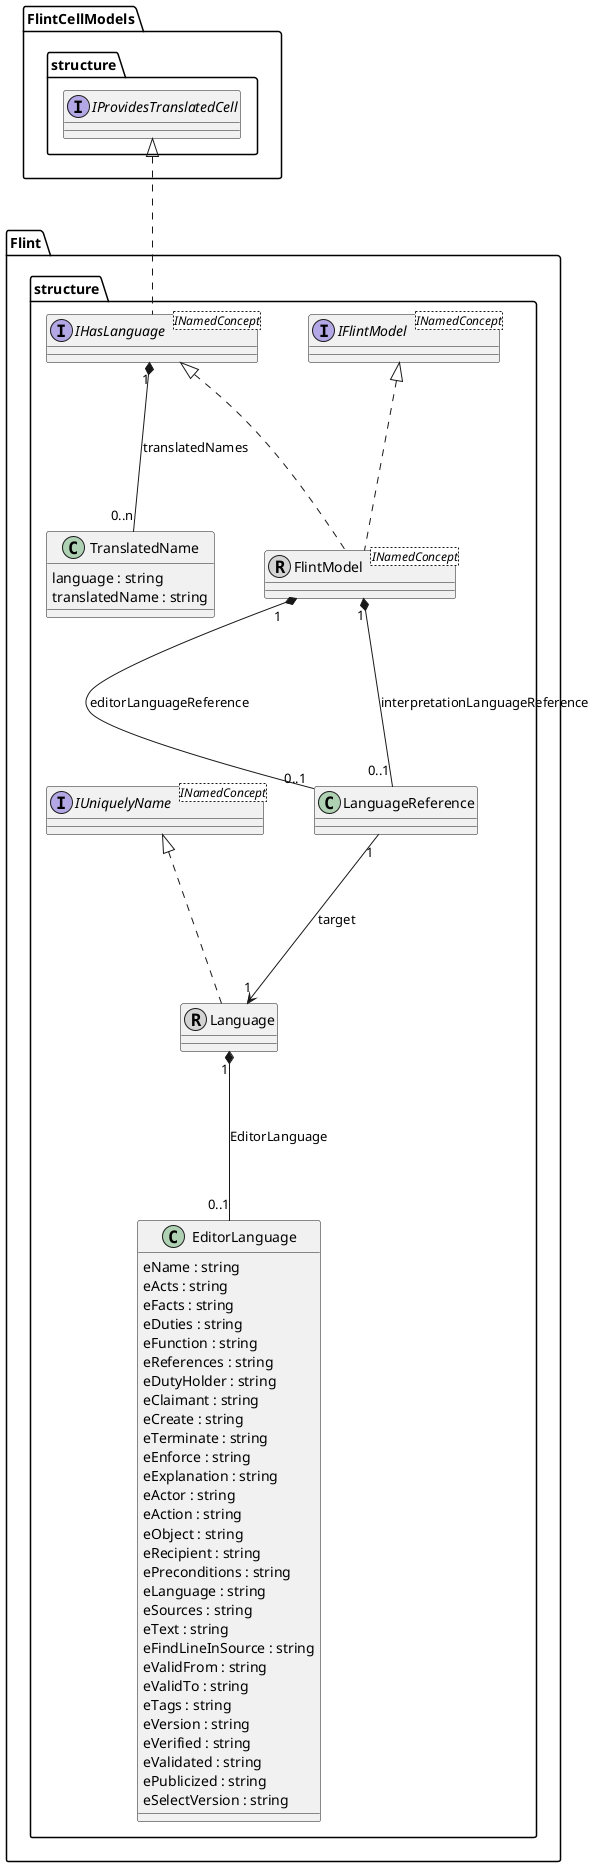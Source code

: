 @startuml FlintModel-Model
skinparam nodesep 50
skinparam ranksep 150

interface "Flint.structure.IFlintModel" <INamedConcept>
interface "Flint.structure.IHasLanguage" <INamedConcept>
interface "FlintCellModels.structure.IProvidesTranslatedCell" 
interface "Flint.structure.IUniquelyName" <INamedConcept>
class "Flint.structure.Language"  << (R, lightgrey) >>
class "Flint.structure.LanguageReference" 
class "Flint.structure.FlintModel" <INamedConcept> << (R, lightgrey) >>
class "Flint.structure.EditorLanguage"
"Flint.structure.EditorLanguage" : eName : string
"Flint.structure.EditorLanguage" : eActs : string
"Flint.structure.EditorLanguage" : eFacts : string
"Flint.structure.EditorLanguage" : eDuties : string
"Flint.structure.EditorLanguage" : eFunction : string
"Flint.structure.EditorLanguage" : eReferences : string
"Flint.structure.EditorLanguage" : eDutyHolder : string
"Flint.structure.EditorLanguage" : eClaimant : string
"Flint.structure.EditorLanguage" : eCreate : string
"Flint.structure.EditorLanguage" : eTerminate : string
"Flint.structure.EditorLanguage" : eEnforce : string
"Flint.structure.EditorLanguage" : eExplanation : string
"Flint.structure.EditorLanguage" : eActor : string
"Flint.structure.EditorLanguage" : eAction : string
"Flint.structure.EditorLanguage" : eObject : string
"Flint.structure.EditorLanguage" : eRecipient : string
"Flint.structure.EditorLanguage" : ePreconditions : string
"Flint.structure.EditorLanguage" : eLanguage : string
"Flint.structure.EditorLanguage" : eSources : string
"Flint.structure.EditorLanguage" : eText : string
"Flint.structure.EditorLanguage" : eFindLineInSource : string
"Flint.structure.EditorLanguage" : eValidFrom : string
"Flint.structure.EditorLanguage" : eValidTo : string
"Flint.structure.EditorLanguage" : eTags : string
"Flint.structure.EditorLanguage" : eVersion : string
"Flint.structure.EditorLanguage" : eVerified : string
"Flint.structure.EditorLanguage" : eValidated : string
"Flint.structure.EditorLanguage" : ePublicized : string
"Flint.structure.EditorLanguage" : eSelectVersion : string  
class "Flint.structure.TranslatedName" 
"Flint.structure.TranslatedName" : language : string
"Flint.structure.TranslatedName" : translatedName : string

"FlintCellModels.structure.IProvidesTranslatedCell" <|.. "Flint.structure.IHasLanguage"
"Flint.structure.IUniquelyName" <|.. "Flint.structure.Language"
"Flint.structure.IFlintModel" <|.. "Flint.structure.FlintModel"
"Flint.structure.IHasLanguage" <|.. "Flint.structure.FlintModel"
"Flint.structure.Language" "1" *-- "0..1" "Flint.structure.EditorLanguage" : EditorLanguage
"Flint.structure.LanguageReference" "1" --> "1" "Flint.structure.Language" : target
"Flint.structure.IHasLanguage" "1" *-- "0..n" "Flint.structure.TranslatedName" : translatedNames
"Flint.structure.FlintModel" "1" *-- "0..1" "Flint.structure.LanguageReference" : editorLanguageReference
"Flint.structure.FlintModel" "1" *-- "0..1" "Flint.structure.LanguageReference" : interpretationLanguageReference
@enduml